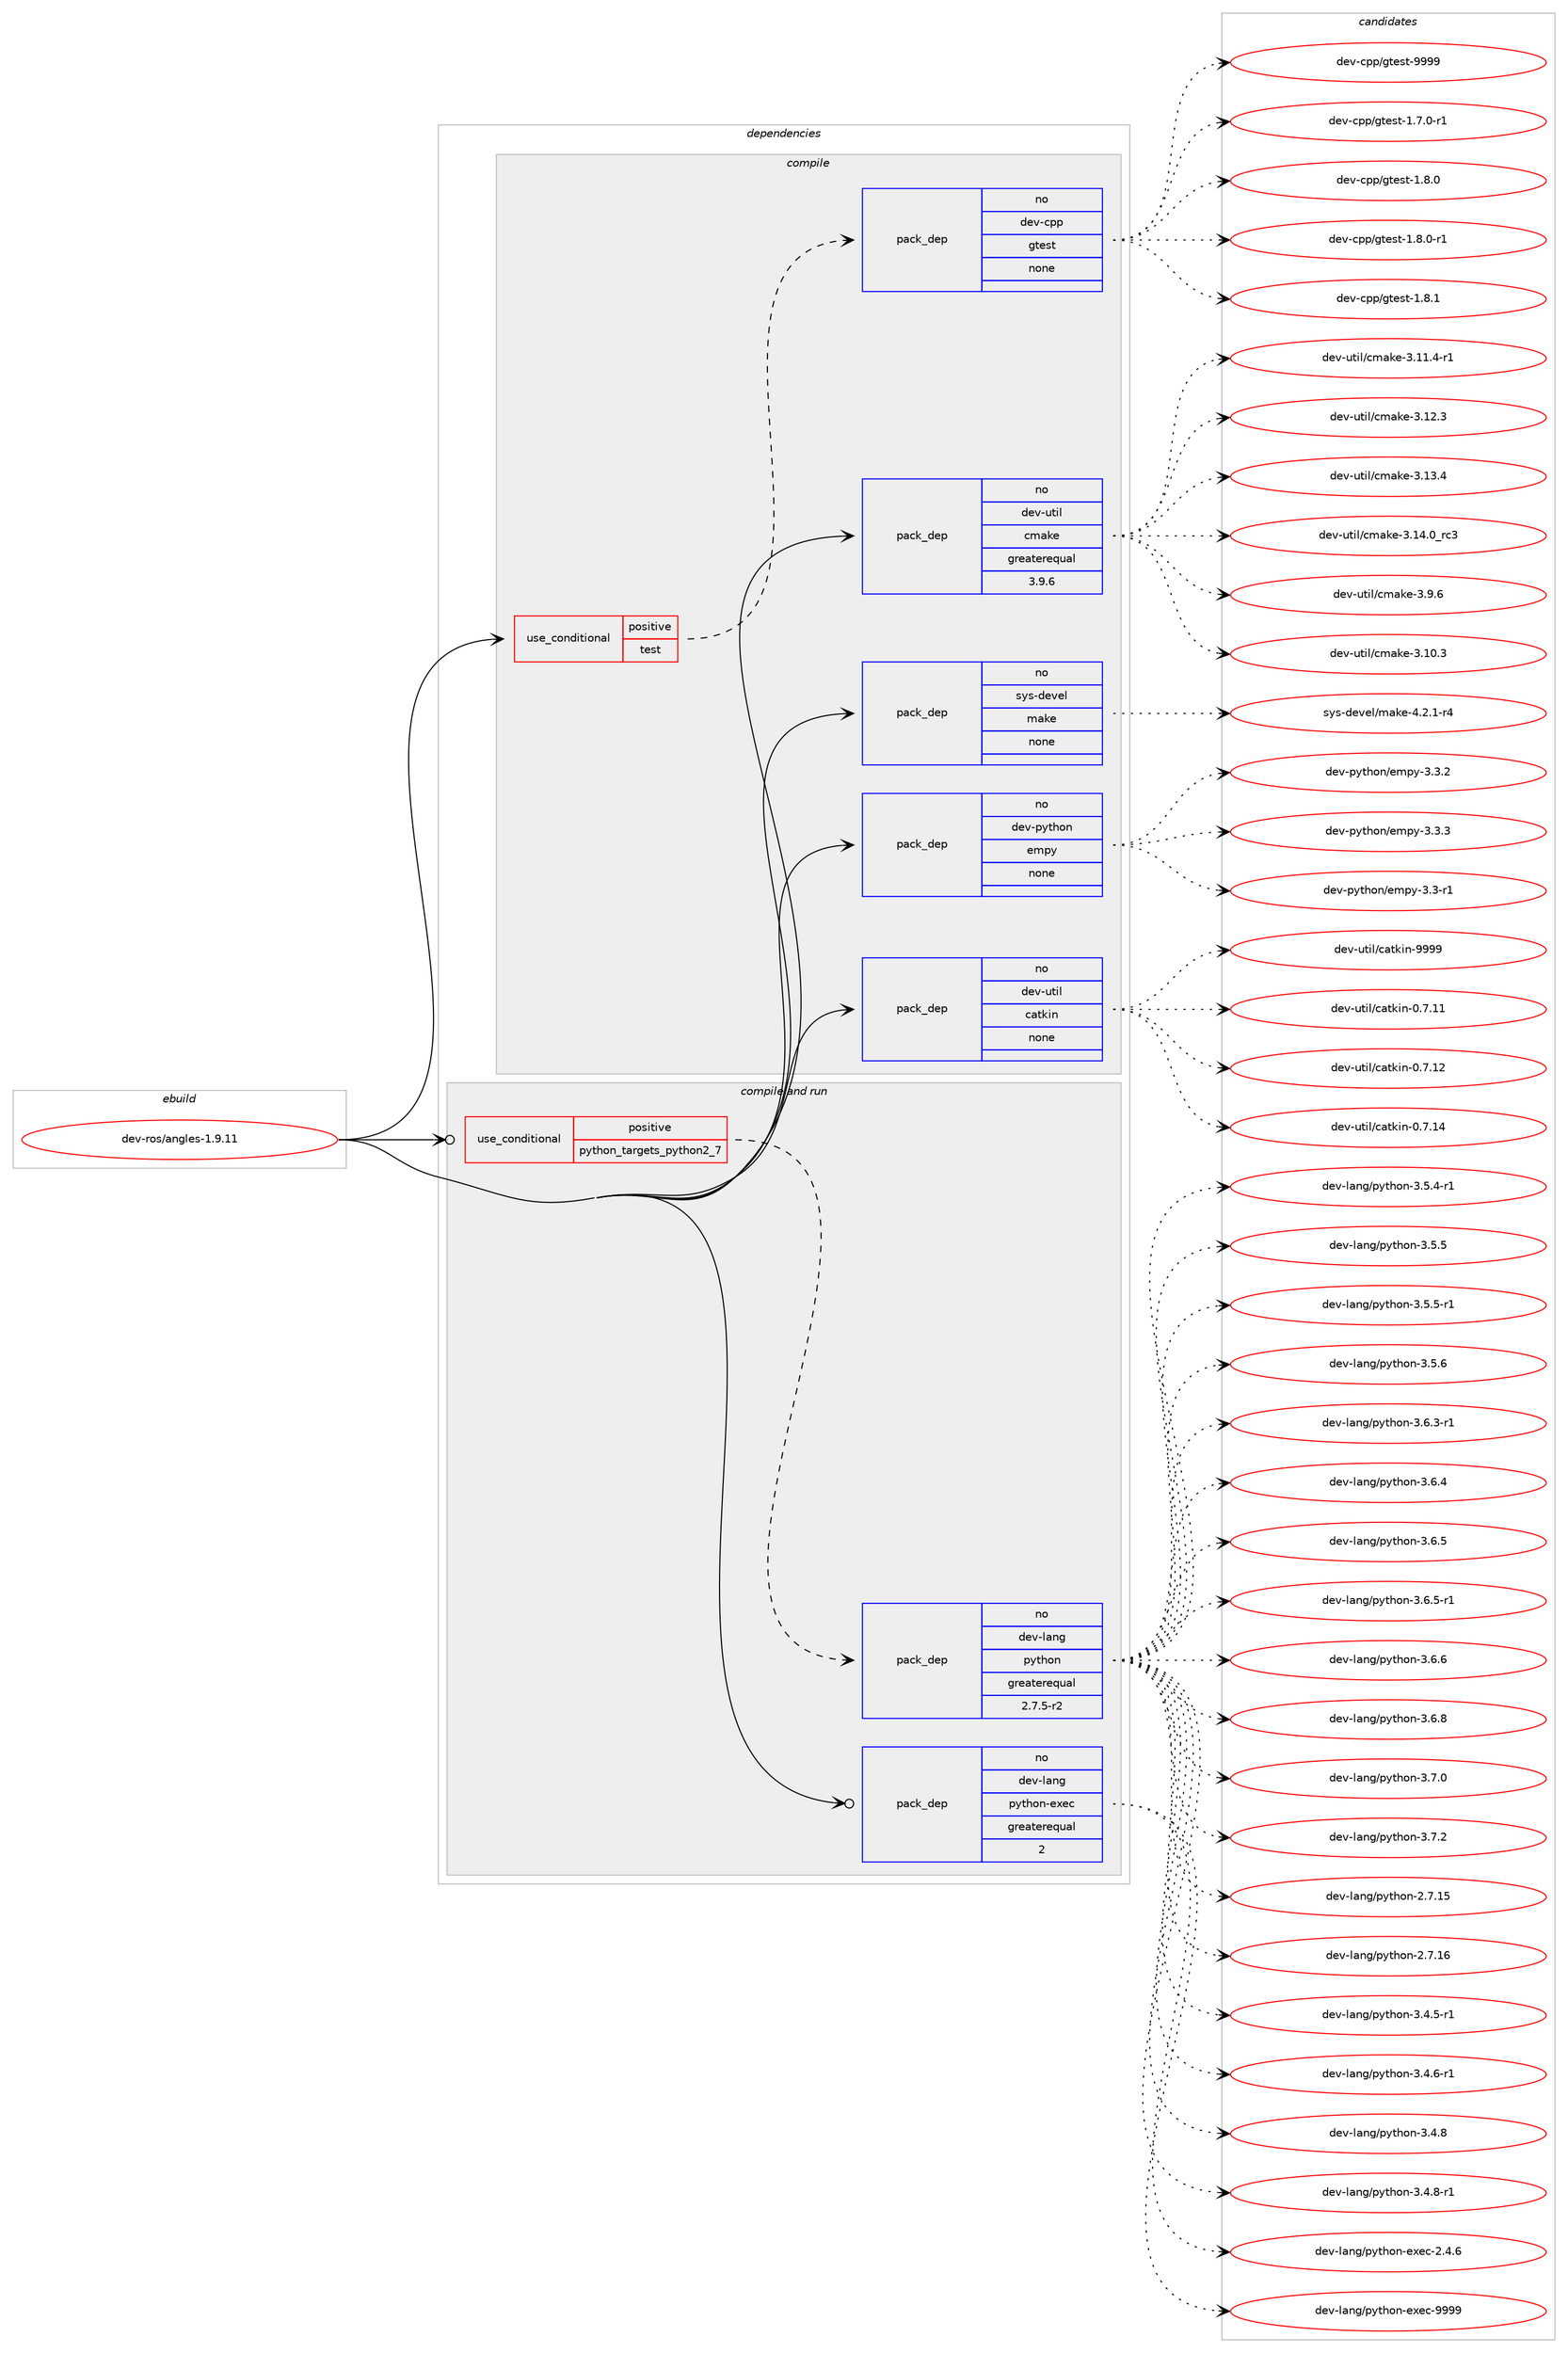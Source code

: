 digraph prolog {

# *************
# Graph options
# *************

newrank=true;
concentrate=true;
compound=true;
graph [rankdir=LR,fontname=Helvetica,fontsize=10,ranksep=1.5];#, ranksep=2.5, nodesep=0.2];
edge  [arrowhead=vee];
node  [fontname=Helvetica,fontsize=10];

# **********
# The ebuild
# **********

subgraph cluster_leftcol {
color=gray;
rank=same;
label=<<i>ebuild</i>>;
id [label="dev-ros/angles-1.9.11", color=red, width=4, href="../dev-ros/angles-1.9.11.svg"];
}

# ****************
# The dependencies
# ****************

subgraph cluster_midcol {
color=gray;
label=<<i>dependencies</i>>;
subgraph cluster_compile {
fillcolor="#eeeeee";
style=filled;
label=<<i>compile</i>>;
subgraph cond387863 {
dependency1451690 [label=<<TABLE BORDER="0" CELLBORDER="1" CELLSPACING="0" CELLPADDING="4"><TR><TD ROWSPAN="3" CELLPADDING="10">use_conditional</TD></TR><TR><TD>positive</TD></TR><TR><TD>test</TD></TR></TABLE>>, shape=none, color=red];
subgraph pack1040447 {
dependency1451691 [label=<<TABLE BORDER="0" CELLBORDER="1" CELLSPACING="0" CELLPADDING="4" WIDTH="220"><TR><TD ROWSPAN="6" CELLPADDING="30">pack_dep</TD></TR><TR><TD WIDTH="110">no</TD></TR><TR><TD>dev-cpp</TD></TR><TR><TD>gtest</TD></TR><TR><TD>none</TD></TR><TR><TD></TD></TR></TABLE>>, shape=none, color=blue];
}
dependency1451690:e -> dependency1451691:w [weight=20,style="dashed",arrowhead="vee"];
}
id:e -> dependency1451690:w [weight=20,style="solid",arrowhead="vee"];
subgraph pack1040448 {
dependency1451692 [label=<<TABLE BORDER="0" CELLBORDER="1" CELLSPACING="0" CELLPADDING="4" WIDTH="220"><TR><TD ROWSPAN="6" CELLPADDING="30">pack_dep</TD></TR><TR><TD WIDTH="110">no</TD></TR><TR><TD>dev-python</TD></TR><TR><TD>empy</TD></TR><TR><TD>none</TD></TR><TR><TD></TD></TR></TABLE>>, shape=none, color=blue];
}
id:e -> dependency1451692:w [weight=20,style="solid",arrowhead="vee"];
subgraph pack1040449 {
dependency1451693 [label=<<TABLE BORDER="0" CELLBORDER="1" CELLSPACING="0" CELLPADDING="4" WIDTH="220"><TR><TD ROWSPAN="6" CELLPADDING="30">pack_dep</TD></TR><TR><TD WIDTH="110">no</TD></TR><TR><TD>dev-util</TD></TR><TR><TD>catkin</TD></TR><TR><TD>none</TD></TR><TR><TD></TD></TR></TABLE>>, shape=none, color=blue];
}
id:e -> dependency1451693:w [weight=20,style="solid",arrowhead="vee"];
subgraph pack1040450 {
dependency1451694 [label=<<TABLE BORDER="0" CELLBORDER="1" CELLSPACING="0" CELLPADDING="4" WIDTH="220"><TR><TD ROWSPAN="6" CELLPADDING="30">pack_dep</TD></TR><TR><TD WIDTH="110">no</TD></TR><TR><TD>dev-util</TD></TR><TR><TD>cmake</TD></TR><TR><TD>greaterequal</TD></TR><TR><TD>3.9.6</TD></TR></TABLE>>, shape=none, color=blue];
}
id:e -> dependency1451694:w [weight=20,style="solid",arrowhead="vee"];
subgraph pack1040451 {
dependency1451695 [label=<<TABLE BORDER="0" CELLBORDER="1" CELLSPACING="0" CELLPADDING="4" WIDTH="220"><TR><TD ROWSPAN="6" CELLPADDING="30">pack_dep</TD></TR><TR><TD WIDTH="110">no</TD></TR><TR><TD>sys-devel</TD></TR><TR><TD>make</TD></TR><TR><TD>none</TD></TR><TR><TD></TD></TR></TABLE>>, shape=none, color=blue];
}
id:e -> dependency1451695:w [weight=20,style="solid",arrowhead="vee"];
}
subgraph cluster_compileandrun {
fillcolor="#eeeeee";
style=filled;
label=<<i>compile and run</i>>;
subgraph cond387864 {
dependency1451696 [label=<<TABLE BORDER="0" CELLBORDER="1" CELLSPACING="0" CELLPADDING="4"><TR><TD ROWSPAN="3" CELLPADDING="10">use_conditional</TD></TR><TR><TD>positive</TD></TR><TR><TD>python_targets_python2_7</TD></TR></TABLE>>, shape=none, color=red];
subgraph pack1040452 {
dependency1451697 [label=<<TABLE BORDER="0" CELLBORDER="1" CELLSPACING="0" CELLPADDING="4" WIDTH="220"><TR><TD ROWSPAN="6" CELLPADDING="30">pack_dep</TD></TR><TR><TD WIDTH="110">no</TD></TR><TR><TD>dev-lang</TD></TR><TR><TD>python</TD></TR><TR><TD>greaterequal</TD></TR><TR><TD>2.7.5-r2</TD></TR></TABLE>>, shape=none, color=blue];
}
dependency1451696:e -> dependency1451697:w [weight=20,style="dashed",arrowhead="vee"];
}
id:e -> dependency1451696:w [weight=20,style="solid",arrowhead="odotvee"];
subgraph pack1040453 {
dependency1451698 [label=<<TABLE BORDER="0" CELLBORDER="1" CELLSPACING="0" CELLPADDING="4" WIDTH="220"><TR><TD ROWSPAN="6" CELLPADDING="30">pack_dep</TD></TR><TR><TD WIDTH="110">no</TD></TR><TR><TD>dev-lang</TD></TR><TR><TD>python-exec</TD></TR><TR><TD>greaterequal</TD></TR><TR><TD>2</TD></TR></TABLE>>, shape=none, color=blue];
}
id:e -> dependency1451698:w [weight=20,style="solid",arrowhead="odotvee"];
}
subgraph cluster_run {
fillcolor="#eeeeee";
style=filled;
label=<<i>run</i>>;
}
}

# **************
# The candidates
# **************

subgraph cluster_choices {
rank=same;
color=gray;
label=<<i>candidates</i>>;

subgraph choice1040447 {
color=black;
nodesep=1;
choice1001011184599112112471031161011151164549465546484511449 [label="dev-cpp/gtest-1.7.0-r1", color=red, width=4,href="../dev-cpp/gtest-1.7.0-r1.svg"];
choice100101118459911211247103116101115116454946564648 [label="dev-cpp/gtest-1.8.0", color=red, width=4,href="../dev-cpp/gtest-1.8.0.svg"];
choice1001011184599112112471031161011151164549465646484511449 [label="dev-cpp/gtest-1.8.0-r1", color=red, width=4,href="../dev-cpp/gtest-1.8.0-r1.svg"];
choice100101118459911211247103116101115116454946564649 [label="dev-cpp/gtest-1.8.1", color=red, width=4,href="../dev-cpp/gtest-1.8.1.svg"];
choice1001011184599112112471031161011151164557575757 [label="dev-cpp/gtest-9999", color=red, width=4,href="../dev-cpp/gtest-9999.svg"];
dependency1451691:e -> choice1001011184599112112471031161011151164549465546484511449:w [style=dotted,weight="100"];
dependency1451691:e -> choice100101118459911211247103116101115116454946564648:w [style=dotted,weight="100"];
dependency1451691:e -> choice1001011184599112112471031161011151164549465646484511449:w [style=dotted,weight="100"];
dependency1451691:e -> choice100101118459911211247103116101115116454946564649:w [style=dotted,weight="100"];
dependency1451691:e -> choice1001011184599112112471031161011151164557575757:w [style=dotted,weight="100"];
}
subgraph choice1040448 {
color=black;
nodesep=1;
choice1001011184511212111610411111047101109112121455146514511449 [label="dev-python/empy-3.3-r1", color=red, width=4,href="../dev-python/empy-3.3-r1.svg"];
choice1001011184511212111610411111047101109112121455146514650 [label="dev-python/empy-3.3.2", color=red, width=4,href="../dev-python/empy-3.3.2.svg"];
choice1001011184511212111610411111047101109112121455146514651 [label="dev-python/empy-3.3.3", color=red, width=4,href="../dev-python/empy-3.3.3.svg"];
dependency1451692:e -> choice1001011184511212111610411111047101109112121455146514511449:w [style=dotted,weight="100"];
dependency1451692:e -> choice1001011184511212111610411111047101109112121455146514650:w [style=dotted,weight="100"];
dependency1451692:e -> choice1001011184511212111610411111047101109112121455146514651:w [style=dotted,weight="100"];
}
subgraph choice1040449 {
color=black;
nodesep=1;
choice1001011184511711610510847999711610710511045484655464949 [label="dev-util/catkin-0.7.11", color=red, width=4,href="../dev-util/catkin-0.7.11.svg"];
choice1001011184511711610510847999711610710511045484655464950 [label="dev-util/catkin-0.7.12", color=red, width=4,href="../dev-util/catkin-0.7.12.svg"];
choice1001011184511711610510847999711610710511045484655464952 [label="dev-util/catkin-0.7.14", color=red, width=4,href="../dev-util/catkin-0.7.14.svg"];
choice100101118451171161051084799971161071051104557575757 [label="dev-util/catkin-9999", color=red, width=4,href="../dev-util/catkin-9999.svg"];
dependency1451693:e -> choice1001011184511711610510847999711610710511045484655464949:w [style=dotted,weight="100"];
dependency1451693:e -> choice1001011184511711610510847999711610710511045484655464950:w [style=dotted,weight="100"];
dependency1451693:e -> choice1001011184511711610510847999711610710511045484655464952:w [style=dotted,weight="100"];
dependency1451693:e -> choice100101118451171161051084799971161071051104557575757:w [style=dotted,weight="100"];
}
subgraph choice1040450 {
color=black;
nodesep=1;
choice1001011184511711610510847991099710710145514649484651 [label="dev-util/cmake-3.10.3", color=red, width=4,href="../dev-util/cmake-3.10.3.svg"];
choice10010111845117116105108479910997107101455146494946524511449 [label="dev-util/cmake-3.11.4-r1", color=red, width=4,href="../dev-util/cmake-3.11.4-r1.svg"];
choice1001011184511711610510847991099710710145514649504651 [label="dev-util/cmake-3.12.3", color=red, width=4,href="../dev-util/cmake-3.12.3.svg"];
choice1001011184511711610510847991099710710145514649514652 [label="dev-util/cmake-3.13.4", color=red, width=4,href="../dev-util/cmake-3.13.4.svg"];
choice1001011184511711610510847991099710710145514649524648951149951 [label="dev-util/cmake-3.14.0_rc3", color=red, width=4,href="../dev-util/cmake-3.14.0_rc3.svg"];
choice10010111845117116105108479910997107101455146574654 [label="dev-util/cmake-3.9.6", color=red, width=4,href="../dev-util/cmake-3.9.6.svg"];
dependency1451694:e -> choice1001011184511711610510847991099710710145514649484651:w [style=dotted,weight="100"];
dependency1451694:e -> choice10010111845117116105108479910997107101455146494946524511449:w [style=dotted,weight="100"];
dependency1451694:e -> choice1001011184511711610510847991099710710145514649504651:w [style=dotted,weight="100"];
dependency1451694:e -> choice1001011184511711610510847991099710710145514649514652:w [style=dotted,weight="100"];
dependency1451694:e -> choice1001011184511711610510847991099710710145514649524648951149951:w [style=dotted,weight="100"];
dependency1451694:e -> choice10010111845117116105108479910997107101455146574654:w [style=dotted,weight="100"];
}
subgraph choice1040451 {
color=black;
nodesep=1;
choice1151211154510010111810110847109971071014552465046494511452 [label="sys-devel/make-4.2.1-r4", color=red, width=4,href="../sys-devel/make-4.2.1-r4.svg"];
dependency1451695:e -> choice1151211154510010111810110847109971071014552465046494511452:w [style=dotted,weight="100"];
}
subgraph choice1040452 {
color=black;
nodesep=1;
choice10010111845108971101034711212111610411111045504655464953 [label="dev-lang/python-2.7.15", color=red, width=4,href="../dev-lang/python-2.7.15.svg"];
choice10010111845108971101034711212111610411111045504655464954 [label="dev-lang/python-2.7.16", color=red, width=4,href="../dev-lang/python-2.7.16.svg"];
choice1001011184510897110103471121211161041111104551465246534511449 [label="dev-lang/python-3.4.5-r1", color=red, width=4,href="../dev-lang/python-3.4.5-r1.svg"];
choice1001011184510897110103471121211161041111104551465246544511449 [label="dev-lang/python-3.4.6-r1", color=red, width=4,href="../dev-lang/python-3.4.6-r1.svg"];
choice100101118451089711010347112121116104111110455146524656 [label="dev-lang/python-3.4.8", color=red, width=4,href="../dev-lang/python-3.4.8.svg"];
choice1001011184510897110103471121211161041111104551465246564511449 [label="dev-lang/python-3.4.8-r1", color=red, width=4,href="../dev-lang/python-3.4.8-r1.svg"];
choice1001011184510897110103471121211161041111104551465346524511449 [label="dev-lang/python-3.5.4-r1", color=red, width=4,href="../dev-lang/python-3.5.4-r1.svg"];
choice100101118451089711010347112121116104111110455146534653 [label="dev-lang/python-3.5.5", color=red, width=4,href="../dev-lang/python-3.5.5.svg"];
choice1001011184510897110103471121211161041111104551465346534511449 [label="dev-lang/python-3.5.5-r1", color=red, width=4,href="../dev-lang/python-3.5.5-r1.svg"];
choice100101118451089711010347112121116104111110455146534654 [label="dev-lang/python-3.5.6", color=red, width=4,href="../dev-lang/python-3.5.6.svg"];
choice1001011184510897110103471121211161041111104551465446514511449 [label="dev-lang/python-3.6.3-r1", color=red, width=4,href="../dev-lang/python-3.6.3-r1.svg"];
choice100101118451089711010347112121116104111110455146544652 [label="dev-lang/python-3.6.4", color=red, width=4,href="../dev-lang/python-3.6.4.svg"];
choice100101118451089711010347112121116104111110455146544653 [label="dev-lang/python-3.6.5", color=red, width=4,href="../dev-lang/python-3.6.5.svg"];
choice1001011184510897110103471121211161041111104551465446534511449 [label="dev-lang/python-3.6.5-r1", color=red, width=4,href="../dev-lang/python-3.6.5-r1.svg"];
choice100101118451089711010347112121116104111110455146544654 [label="dev-lang/python-3.6.6", color=red, width=4,href="../dev-lang/python-3.6.6.svg"];
choice100101118451089711010347112121116104111110455146544656 [label="dev-lang/python-3.6.8", color=red, width=4,href="../dev-lang/python-3.6.8.svg"];
choice100101118451089711010347112121116104111110455146554648 [label="dev-lang/python-3.7.0", color=red, width=4,href="../dev-lang/python-3.7.0.svg"];
choice100101118451089711010347112121116104111110455146554650 [label="dev-lang/python-3.7.2", color=red, width=4,href="../dev-lang/python-3.7.2.svg"];
dependency1451697:e -> choice10010111845108971101034711212111610411111045504655464953:w [style=dotted,weight="100"];
dependency1451697:e -> choice10010111845108971101034711212111610411111045504655464954:w [style=dotted,weight="100"];
dependency1451697:e -> choice1001011184510897110103471121211161041111104551465246534511449:w [style=dotted,weight="100"];
dependency1451697:e -> choice1001011184510897110103471121211161041111104551465246544511449:w [style=dotted,weight="100"];
dependency1451697:e -> choice100101118451089711010347112121116104111110455146524656:w [style=dotted,weight="100"];
dependency1451697:e -> choice1001011184510897110103471121211161041111104551465246564511449:w [style=dotted,weight="100"];
dependency1451697:e -> choice1001011184510897110103471121211161041111104551465346524511449:w [style=dotted,weight="100"];
dependency1451697:e -> choice100101118451089711010347112121116104111110455146534653:w [style=dotted,weight="100"];
dependency1451697:e -> choice1001011184510897110103471121211161041111104551465346534511449:w [style=dotted,weight="100"];
dependency1451697:e -> choice100101118451089711010347112121116104111110455146534654:w [style=dotted,weight="100"];
dependency1451697:e -> choice1001011184510897110103471121211161041111104551465446514511449:w [style=dotted,weight="100"];
dependency1451697:e -> choice100101118451089711010347112121116104111110455146544652:w [style=dotted,weight="100"];
dependency1451697:e -> choice100101118451089711010347112121116104111110455146544653:w [style=dotted,weight="100"];
dependency1451697:e -> choice1001011184510897110103471121211161041111104551465446534511449:w [style=dotted,weight="100"];
dependency1451697:e -> choice100101118451089711010347112121116104111110455146544654:w [style=dotted,weight="100"];
dependency1451697:e -> choice100101118451089711010347112121116104111110455146544656:w [style=dotted,weight="100"];
dependency1451697:e -> choice100101118451089711010347112121116104111110455146554648:w [style=dotted,weight="100"];
dependency1451697:e -> choice100101118451089711010347112121116104111110455146554650:w [style=dotted,weight="100"];
}
subgraph choice1040453 {
color=black;
nodesep=1;
choice1001011184510897110103471121211161041111104510112010199455046524654 [label="dev-lang/python-exec-2.4.6", color=red, width=4,href="../dev-lang/python-exec-2.4.6.svg"];
choice10010111845108971101034711212111610411111045101120101994557575757 [label="dev-lang/python-exec-9999", color=red, width=4,href="../dev-lang/python-exec-9999.svg"];
dependency1451698:e -> choice1001011184510897110103471121211161041111104510112010199455046524654:w [style=dotted,weight="100"];
dependency1451698:e -> choice10010111845108971101034711212111610411111045101120101994557575757:w [style=dotted,weight="100"];
}
}

}
